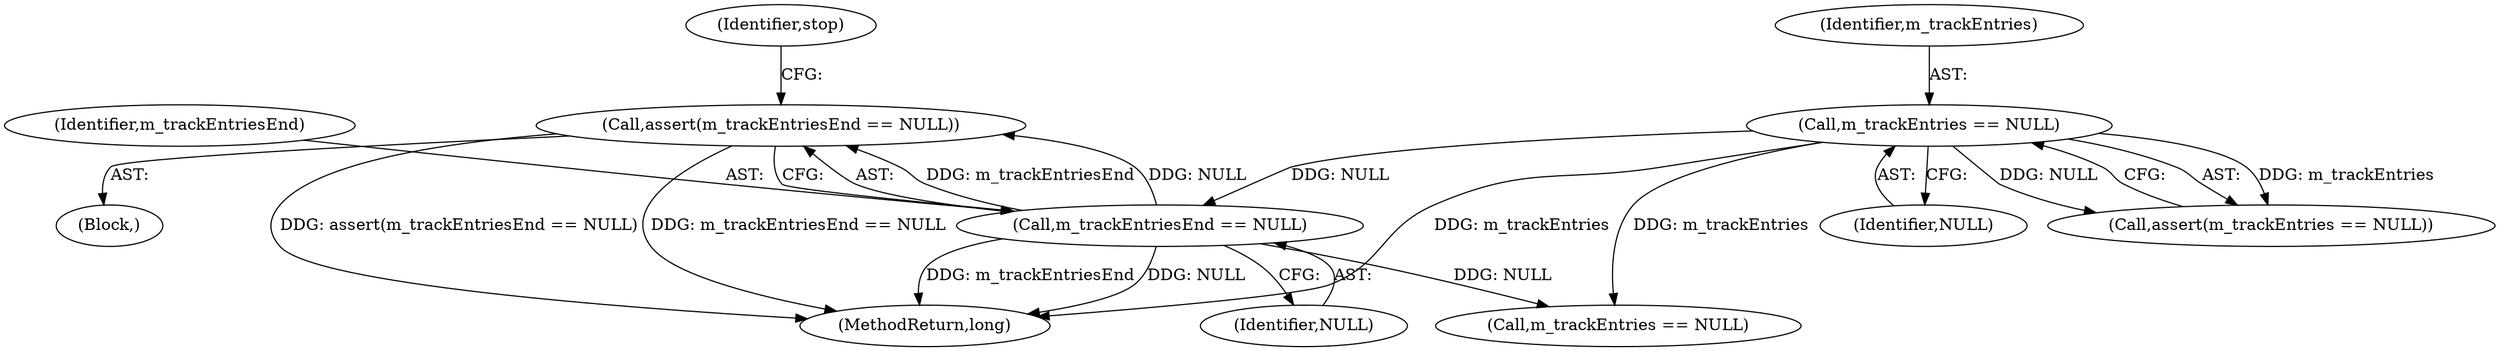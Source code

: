 digraph "0_Android_cc274e2abe8b2a6698a5c47d8aa4bb45f1f9538d_43@API" {
"1000116" [label="(Call,assert(m_trackEntriesEnd == NULL))"];
"1000117" [label="(Call,m_trackEntriesEnd == NULL)"];
"1000113" [label="(Call,m_trackEntries == NULL)"];
"1000118" [label="(Identifier,m_trackEntriesEnd)"];
"1000190" [label="(Call,m_trackEntries == NULL)"];
"1000114" [label="(Identifier,m_trackEntries)"];
"1000111" [label="(Block,)"];
"1000292" [label="(MethodReturn,long)"];
"1000113" [label="(Call,m_trackEntries == NULL)"];
"1000122" [label="(Identifier,stop)"];
"1000112" [label="(Call,assert(m_trackEntries == NULL))"];
"1000115" [label="(Identifier,NULL)"];
"1000119" [label="(Identifier,NULL)"];
"1000116" [label="(Call,assert(m_trackEntriesEnd == NULL))"];
"1000117" [label="(Call,m_trackEntriesEnd == NULL)"];
"1000116" -> "1000111"  [label="AST: "];
"1000116" -> "1000117"  [label="CFG: "];
"1000117" -> "1000116"  [label="AST: "];
"1000122" -> "1000116"  [label="CFG: "];
"1000116" -> "1000292"  [label="DDG: m_trackEntriesEnd == NULL"];
"1000116" -> "1000292"  [label="DDG: assert(m_trackEntriesEnd == NULL)"];
"1000117" -> "1000116"  [label="DDG: m_trackEntriesEnd"];
"1000117" -> "1000116"  [label="DDG: NULL"];
"1000117" -> "1000119"  [label="CFG: "];
"1000118" -> "1000117"  [label="AST: "];
"1000119" -> "1000117"  [label="AST: "];
"1000117" -> "1000292"  [label="DDG: m_trackEntriesEnd"];
"1000117" -> "1000292"  [label="DDG: NULL"];
"1000113" -> "1000117"  [label="DDG: NULL"];
"1000117" -> "1000190"  [label="DDG: NULL"];
"1000113" -> "1000112"  [label="AST: "];
"1000113" -> "1000115"  [label="CFG: "];
"1000114" -> "1000113"  [label="AST: "];
"1000115" -> "1000113"  [label="AST: "];
"1000112" -> "1000113"  [label="CFG: "];
"1000113" -> "1000292"  [label="DDG: m_trackEntries"];
"1000113" -> "1000112"  [label="DDG: m_trackEntries"];
"1000113" -> "1000112"  [label="DDG: NULL"];
"1000113" -> "1000190"  [label="DDG: m_trackEntries"];
}
